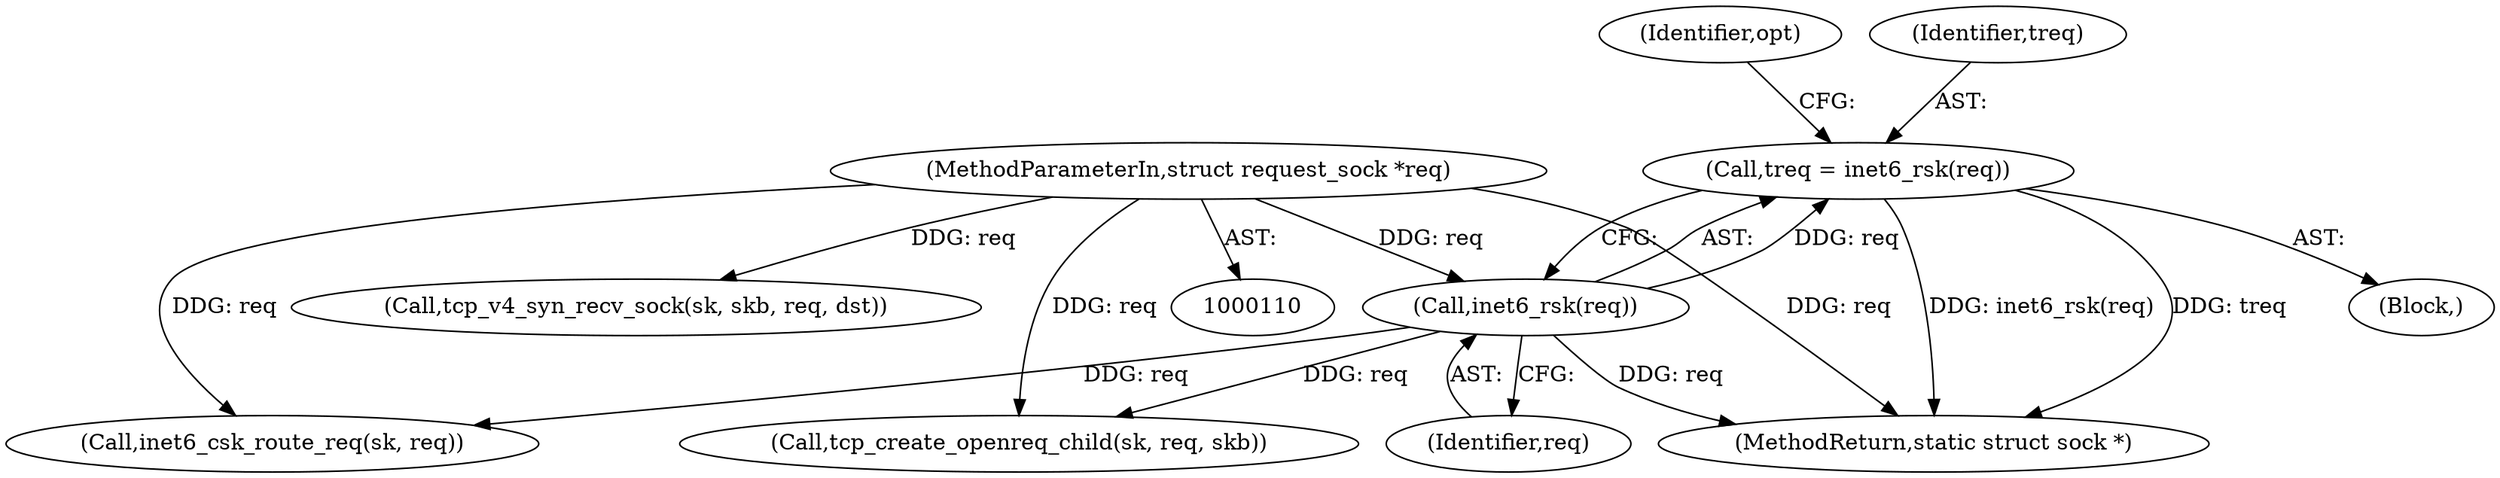 digraph "0_linux_f6d8bd051c391c1c0458a30b2a7abcd939329259_33@pointer" {
"1000256" [label="(Call,treq = inet6_rsk(req))"];
"1000258" [label="(Call,inet6_rsk(req))"];
"1000113" [label="(MethodParameterIn,struct request_sock *req)"];
"1000256" [label="(Call,treq = inet6_rsk(req))"];
"1000113" [label="(MethodParameterIn,struct request_sock *req)"];
"1000261" [label="(Identifier,opt)"];
"1000115" [label="(Block,)"];
"1000259" [label="(Identifier,req)"];
"1000604" [label="(MethodReturn,static struct sock *)"];
"1000258" [label="(Call,inet6_rsk(req))"];
"1000139" [label="(Call,tcp_v4_syn_recv_sock(sk, skb, req, dst))"];
"1000275" [label="(Call,inet6_csk_route_req(sk, req))"];
"1000257" [label="(Identifier,treq)"];
"1000284" [label="(Call,tcp_create_openreq_child(sk, req, skb))"];
"1000256" -> "1000115"  [label="AST: "];
"1000256" -> "1000258"  [label="CFG: "];
"1000257" -> "1000256"  [label="AST: "];
"1000258" -> "1000256"  [label="AST: "];
"1000261" -> "1000256"  [label="CFG: "];
"1000256" -> "1000604"  [label="DDG: inet6_rsk(req)"];
"1000256" -> "1000604"  [label="DDG: treq"];
"1000258" -> "1000256"  [label="DDG: req"];
"1000258" -> "1000259"  [label="CFG: "];
"1000259" -> "1000258"  [label="AST: "];
"1000258" -> "1000604"  [label="DDG: req"];
"1000113" -> "1000258"  [label="DDG: req"];
"1000258" -> "1000275"  [label="DDG: req"];
"1000258" -> "1000284"  [label="DDG: req"];
"1000113" -> "1000110"  [label="AST: "];
"1000113" -> "1000604"  [label="DDG: req"];
"1000113" -> "1000139"  [label="DDG: req"];
"1000113" -> "1000275"  [label="DDG: req"];
"1000113" -> "1000284"  [label="DDG: req"];
}
